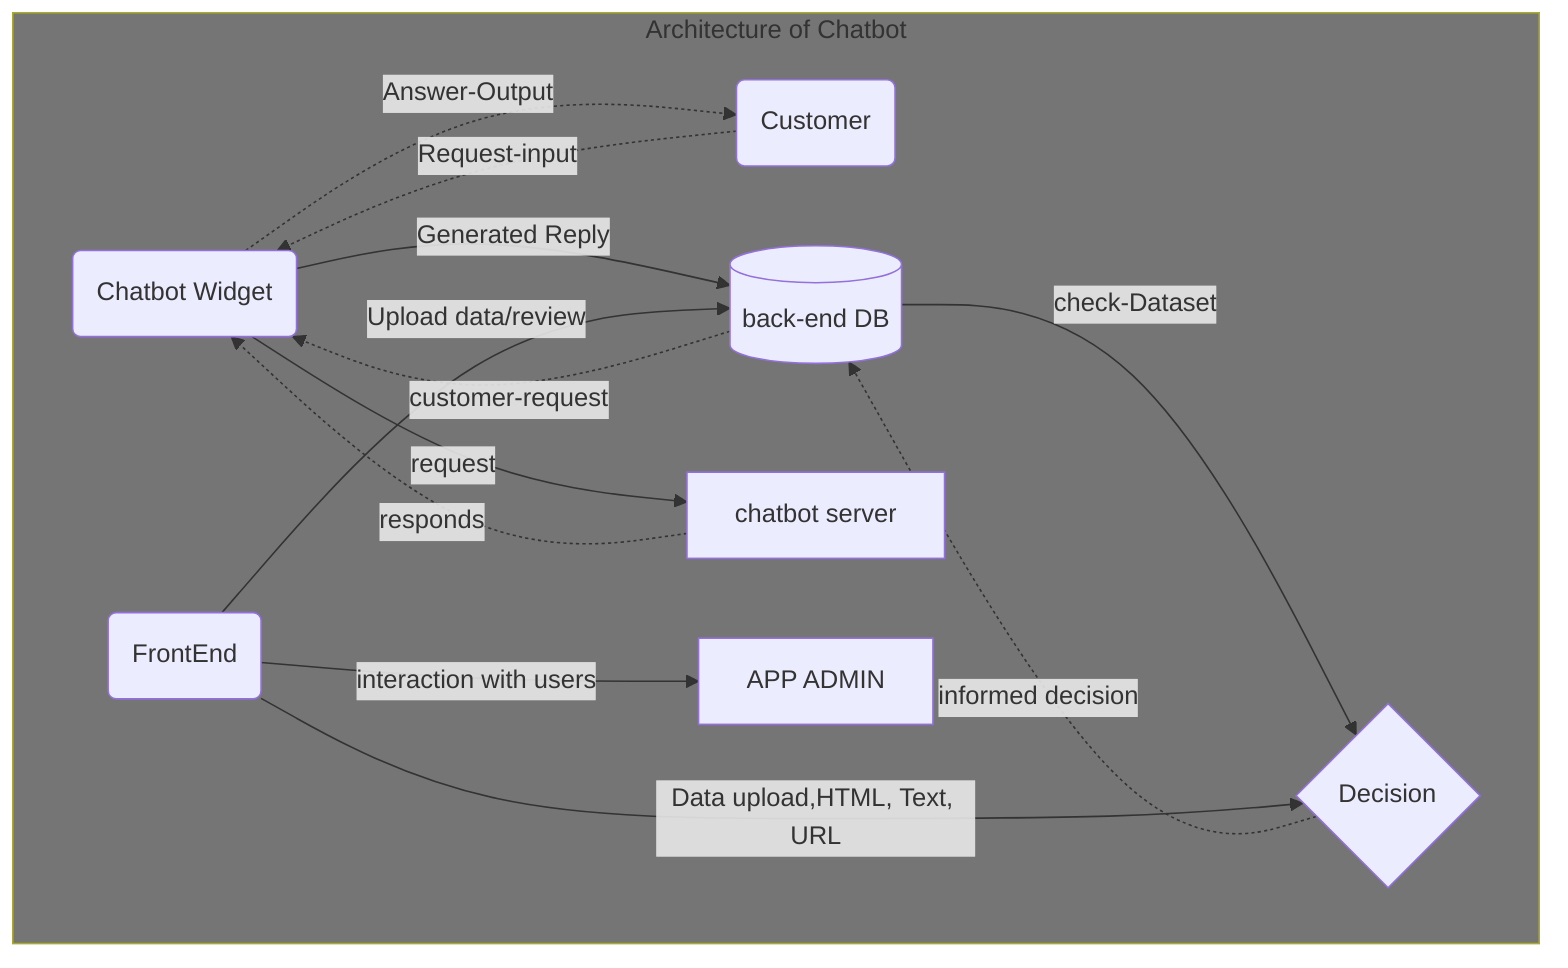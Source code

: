 flowchart TD
 subgraph s1["Architecture of Chatbot"]
        n3["Chatbot Widget"]
        n4["chatbot server"]
        n2["Customer"]
        n5["back-end DB"]
        n6["Decision"]
        n7["FrontEnd"]
        n8["APP ADMIN"]
  end
    n2 -. "Request-input" .-> n3
    n3 -. "Answer-Output" .-> n2
    n5 -. "customer-request" .-> n3
    n3 -- Generated Reply --> n5
    n3 -- request--> n4
    n4 -. responds .-> n3
    n5 -- "check-Dataset" --> n6
    n6 -. informed decision .-> n5
    n7 -- Data upload,HTML, Text, URL --> n6
    n7 -- interaction with users --> n8
    n7 -- Upload data/review --> n5

    n3@{ shape: rounded}
    n2@{ shape: rounded}
    n5@{ shape: cyl}
    n6@{ shape: decision}
    n7@{ shape: rounded}
    style s1 fill:#757575